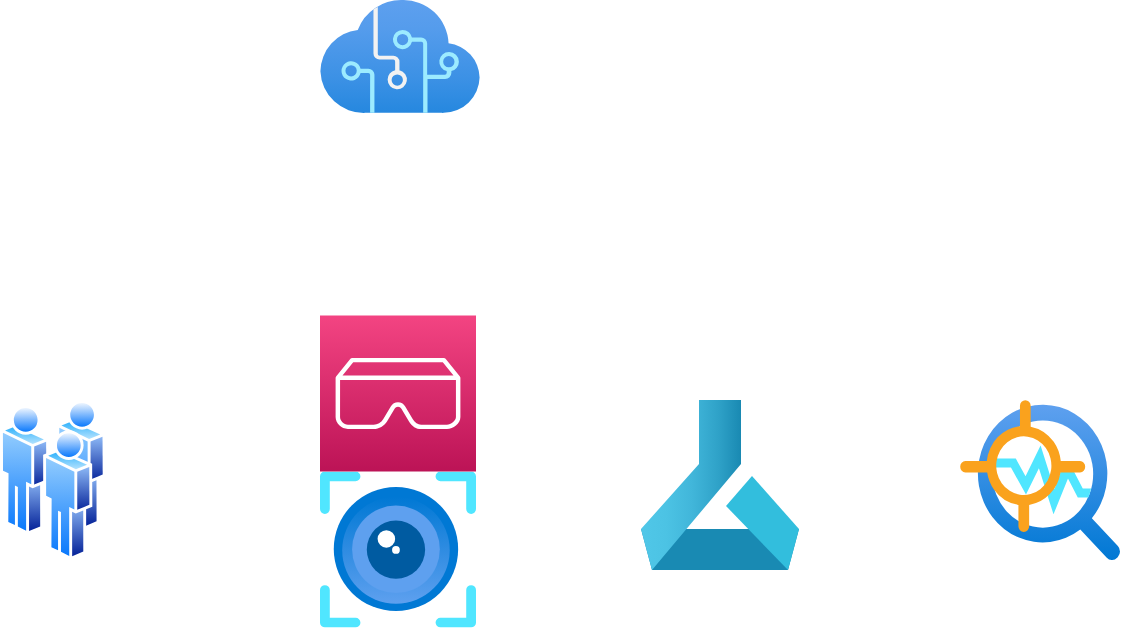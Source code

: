 <mxfile version="24.7.12">
  <diagram name="Page-1" id="Um2Y5VFb2FBhJzEYpYX9">
    <mxGraphModel dx="746" dy="511" grid="1" gridSize="10" guides="1" tooltips="1" connect="1" arrows="1" fold="1" page="1" pageScale="1" pageWidth="850" pageHeight="1100" math="0" shadow="0">
      <root>
        <mxCell id="0" />
        <mxCell id="1" parent="0" />
        <mxCell id="6D5fXNbr-qipa9qrRfhA-1" value="" style="image;aspect=fixed;html=1;points=[];align=center;fontSize=12;image=img/lib/azure2/ai_machine_learning/Anomaly_Detector.svg;" vertex="1" parent="1">
          <mxGeometry x="480" y="240" width="80" height="80" as="geometry" />
        </mxCell>
        <mxCell id="6D5fXNbr-qipa9qrRfhA-2" value="" style="image;aspect=fixed;html=1;points=[];align=center;fontSize=12;image=img/lib/azure2/ai_machine_learning/Computer_Vision.svg;" vertex="1" parent="1">
          <mxGeometry x="160" y="275.76" width="78" height="78" as="geometry" />
        </mxCell>
        <mxCell id="6D5fXNbr-qipa9qrRfhA-3" value="" style="image;aspect=fixed;perimeter=ellipsePerimeter;html=1;align=center;shadow=0;dashed=0;spacingTop=3;image=img/lib/active_directory/users.svg;" vertex="1" parent="1">
          <mxGeometry y="240" width="52.8" height="80" as="geometry" />
        </mxCell>
        <mxCell id="6D5fXNbr-qipa9qrRfhA-4" value="" style="sketch=0;points=[[0,0,0],[0.25,0,0],[0.5,0,0],[0.75,0,0],[1,0,0],[0,1,0],[0.25,1,0],[0.5,1,0],[0.75,1,0],[1,1,0],[0,0.25,0],[0,0.5,0],[0,0.75,0],[1,0.25,0],[1,0.5,0],[1,0.75,0]];outlineConnect=0;fontColor=#232F3E;gradientColor=#F34482;gradientDirection=north;fillColor=#BC1356;strokeColor=#ffffff;dashed=0;verticalLabelPosition=bottom;verticalAlign=top;align=center;html=1;fontSize=12;fontStyle=0;aspect=fixed;shape=mxgraph.aws4.resourceIcon;resIcon=mxgraph.aws4.ar_vr;" vertex="1" parent="1">
          <mxGeometry x="160" y="197.76" width="78" height="78" as="geometry" />
        </mxCell>
        <mxCell id="6D5fXNbr-qipa9qrRfhA-5" value="" style="image;aspect=fixed;html=1;points=[];align=center;fontSize=12;image=img/lib/azure2/ai_machine_learning/Machine_Learning.svg;" vertex="1" parent="1">
          <mxGeometry x="320" y="240" width="80" height="85" as="geometry" />
        </mxCell>
        <mxCell id="6D5fXNbr-qipa9qrRfhA-6" value="" style="image;aspect=fixed;html=1;points=[];align=center;fontSize=12;image=img/lib/azure2/ai_machine_learning/Cognitive_Services.svg;" vertex="1" parent="1">
          <mxGeometry x="160" y="40" width="80" height="56.47" as="geometry" />
        </mxCell>
      </root>
    </mxGraphModel>
  </diagram>
</mxfile>
